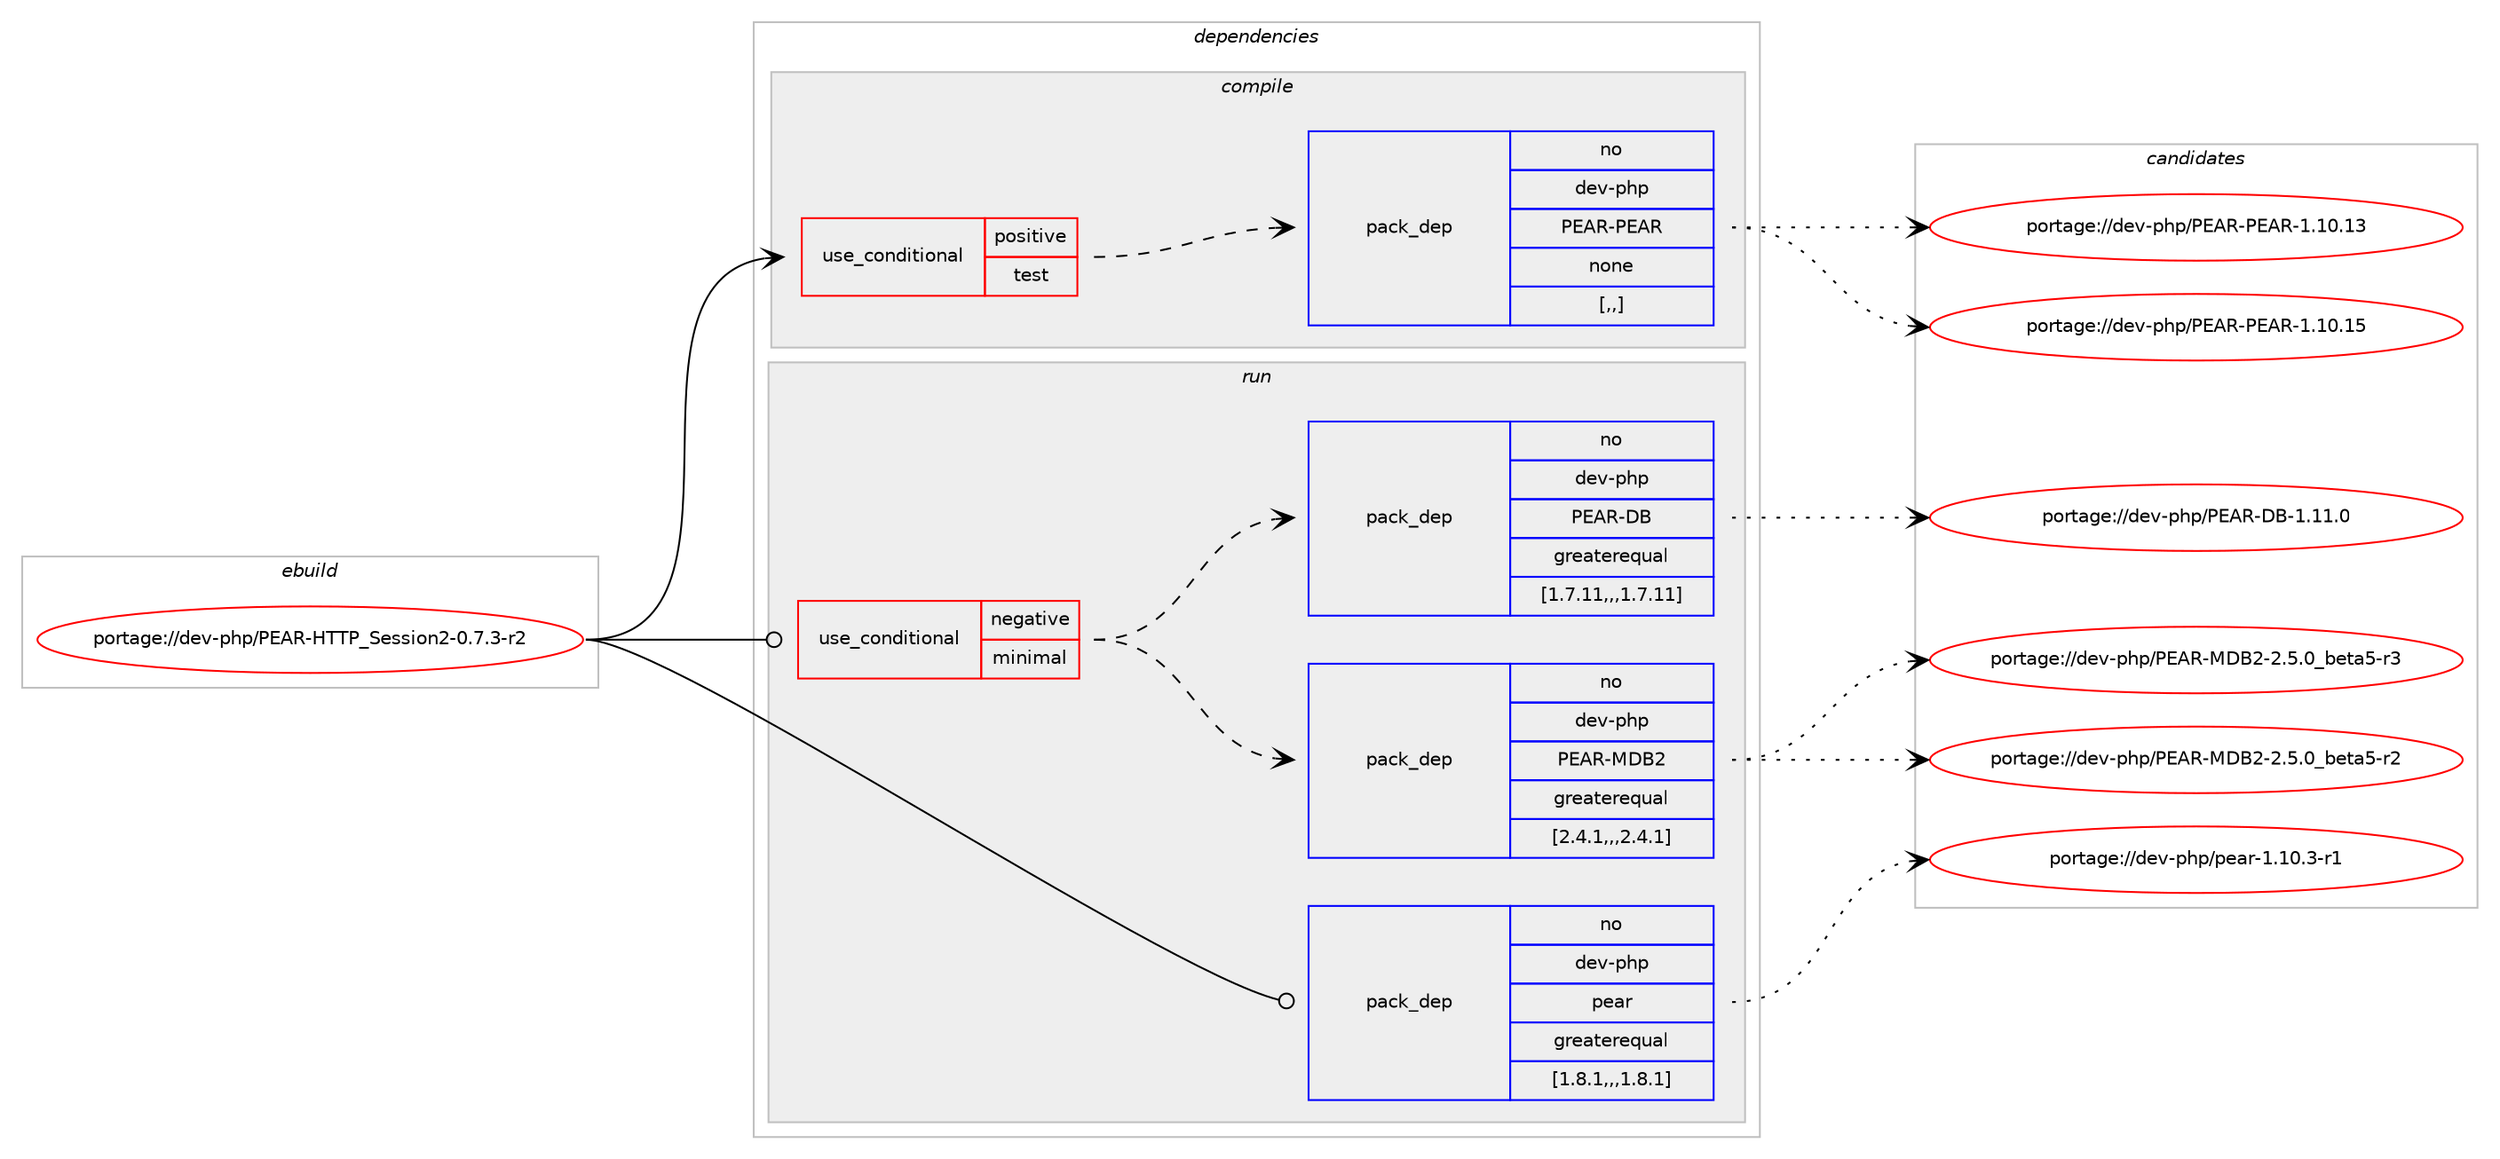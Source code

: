 digraph prolog {

# *************
# Graph options
# *************

newrank=true;
concentrate=true;
compound=true;
graph [rankdir=LR,fontname=Helvetica,fontsize=10,ranksep=1.5];#, ranksep=2.5, nodesep=0.2];
edge  [arrowhead=vee];
node  [fontname=Helvetica,fontsize=10];

# **********
# The ebuild
# **********

subgraph cluster_leftcol {
color=gray;
rank=same;
label=<<i>ebuild</i>>;
id [label="portage://dev-php/PEAR-HTTP_Session2-0.7.3-r2", color=red, width=4, href="../dev-php/PEAR-HTTP_Session2-0.7.3-r2.svg"];
}

# ****************
# The dependencies
# ****************

subgraph cluster_midcol {
color=gray;
label=<<i>dependencies</i>>;
subgraph cluster_compile {
fillcolor="#eeeeee";
style=filled;
label=<<i>compile</i>>;
subgraph cond29214 {
dependency136321 [label=<<TABLE BORDER="0" CELLBORDER="1" CELLSPACING="0" CELLPADDING="4"><TR><TD ROWSPAN="3" CELLPADDING="10">use_conditional</TD></TR><TR><TD>positive</TD></TR><TR><TD>test</TD></TR></TABLE>>, shape=none, color=red];
subgraph pack105907 {
dependency136322 [label=<<TABLE BORDER="0" CELLBORDER="1" CELLSPACING="0" CELLPADDING="4" WIDTH="220"><TR><TD ROWSPAN="6" CELLPADDING="30">pack_dep</TD></TR><TR><TD WIDTH="110">no</TD></TR><TR><TD>dev-php</TD></TR><TR><TD>PEAR-PEAR</TD></TR><TR><TD>none</TD></TR><TR><TD>[,,]</TD></TR></TABLE>>, shape=none, color=blue];
}
dependency136321:e -> dependency136322:w [weight=20,style="dashed",arrowhead="vee"];
}
id:e -> dependency136321:w [weight=20,style="solid",arrowhead="vee"];
}
subgraph cluster_compileandrun {
fillcolor="#eeeeee";
style=filled;
label=<<i>compile and run</i>>;
}
subgraph cluster_run {
fillcolor="#eeeeee";
style=filled;
label=<<i>run</i>>;
subgraph cond29215 {
dependency136323 [label=<<TABLE BORDER="0" CELLBORDER="1" CELLSPACING="0" CELLPADDING="4"><TR><TD ROWSPAN="3" CELLPADDING="10">use_conditional</TD></TR><TR><TD>negative</TD></TR><TR><TD>minimal</TD></TR></TABLE>>, shape=none, color=red];
subgraph pack105908 {
dependency136324 [label=<<TABLE BORDER="0" CELLBORDER="1" CELLSPACING="0" CELLPADDING="4" WIDTH="220"><TR><TD ROWSPAN="6" CELLPADDING="30">pack_dep</TD></TR><TR><TD WIDTH="110">no</TD></TR><TR><TD>dev-php</TD></TR><TR><TD>PEAR-MDB2</TD></TR><TR><TD>greaterequal</TD></TR><TR><TD>[2.4.1,,,2.4.1]</TD></TR></TABLE>>, shape=none, color=blue];
}
dependency136323:e -> dependency136324:w [weight=20,style="dashed",arrowhead="vee"];
subgraph pack105909 {
dependency136325 [label=<<TABLE BORDER="0" CELLBORDER="1" CELLSPACING="0" CELLPADDING="4" WIDTH="220"><TR><TD ROWSPAN="6" CELLPADDING="30">pack_dep</TD></TR><TR><TD WIDTH="110">no</TD></TR><TR><TD>dev-php</TD></TR><TR><TD>PEAR-DB</TD></TR><TR><TD>greaterequal</TD></TR><TR><TD>[1.7.11,,,1.7.11]</TD></TR></TABLE>>, shape=none, color=blue];
}
dependency136323:e -> dependency136325:w [weight=20,style="dashed",arrowhead="vee"];
}
id:e -> dependency136323:w [weight=20,style="solid",arrowhead="odot"];
subgraph pack105910 {
dependency136326 [label=<<TABLE BORDER="0" CELLBORDER="1" CELLSPACING="0" CELLPADDING="4" WIDTH="220"><TR><TD ROWSPAN="6" CELLPADDING="30">pack_dep</TD></TR><TR><TD WIDTH="110">no</TD></TR><TR><TD>dev-php</TD></TR><TR><TD>pear</TD></TR><TR><TD>greaterequal</TD></TR><TR><TD>[1.8.1,,,1.8.1]</TD></TR></TABLE>>, shape=none, color=blue];
}
id:e -> dependency136326:w [weight=20,style="solid",arrowhead="odot"];
}
}

# **************
# The candidates
# **************

subgraph cluster_choices {
rank=same;
color=gray;
label=<<i>candidates</i>>;

subgraph choice105907 {
color=black;
nodesep=1;
choice10010111845112104112478069658245806965824549464948464951 [label="portage://dev-php/PEAR-PEAR-1.10.13", color=red, width=4,href="../dev-php/PEAR-PEAR-1.10.13.svg"];
choice10010111845112104112478069658245806965824549464948464953 [label="portage://dev-php/PEAR-PEAR-1.10.15", color=red, width=4,href="../dev-php/PEAR-PEAR-1.10.15.svg"];
dependency136322:e -> choice10010111845112104112478069658245806965824549464948464951:w [style=dotted,weight="100"];
dependency136322:e -> choice10010111845112104112478069658245806965824549464948464953:w [style=dotted,weight="100"];
}
subgraph choice105908 {
color=black;
nodesep=1;
choice1001011184511210411247806965824577686650455046534648959810111697534511450 [label="portage://dev-php/PEAR-MDB2-2.5.0_beta5-r2", color=red, width=4,href="../dev-php/PEAR-MDB2-2.5.0_beta5-r2.svg"];
choice1001011184511210411247806965824577686650455046534648959810111697534511451 [label="portage://dev-php/PEAR-MDB2-2.5.0_beta5-r3", color=red, width=4,href="../dev-php/PEAR-MDB2-2.5.0_beta5-r3.svg"];
dependency136324:e -> choice1001011184511210411247806965824577686650455046534648959810111697534511450:w [style=dotted,weight="100"];
dependency136324:e -> choice1001011184511210411247806965824577686650455046534648959810111697534511451:w [style=dotted,weight="100"];
}
subgraph choice105909 {
color=black;
nodesep=1;
choice10010111845112104112478069658245686645494649494648 [label="portage://dev-php/PEAR-DB-1.11.0", color=red, width=4,href="../dev-php/PEAR-DB-1.11.0.svg"];
dependency136325:e -> choice10010111845112104112478069658245686645494649494648:w [style=dotted,weight="100"];
}
subgraph choice105910 {
color=black;
nodesep=1;
choice100101118451121041124711210197114454946494846514511449 [label="portage://dev-php/pear-1.10.3-r1", color=red, width=4,href="../dev-php/pear-1.10.3-r1.svg"];
dependency136326:e -> choice100101118451121041124711210197114454946494846514511449:w [style=dotted,weight="100"];
}
}

}

